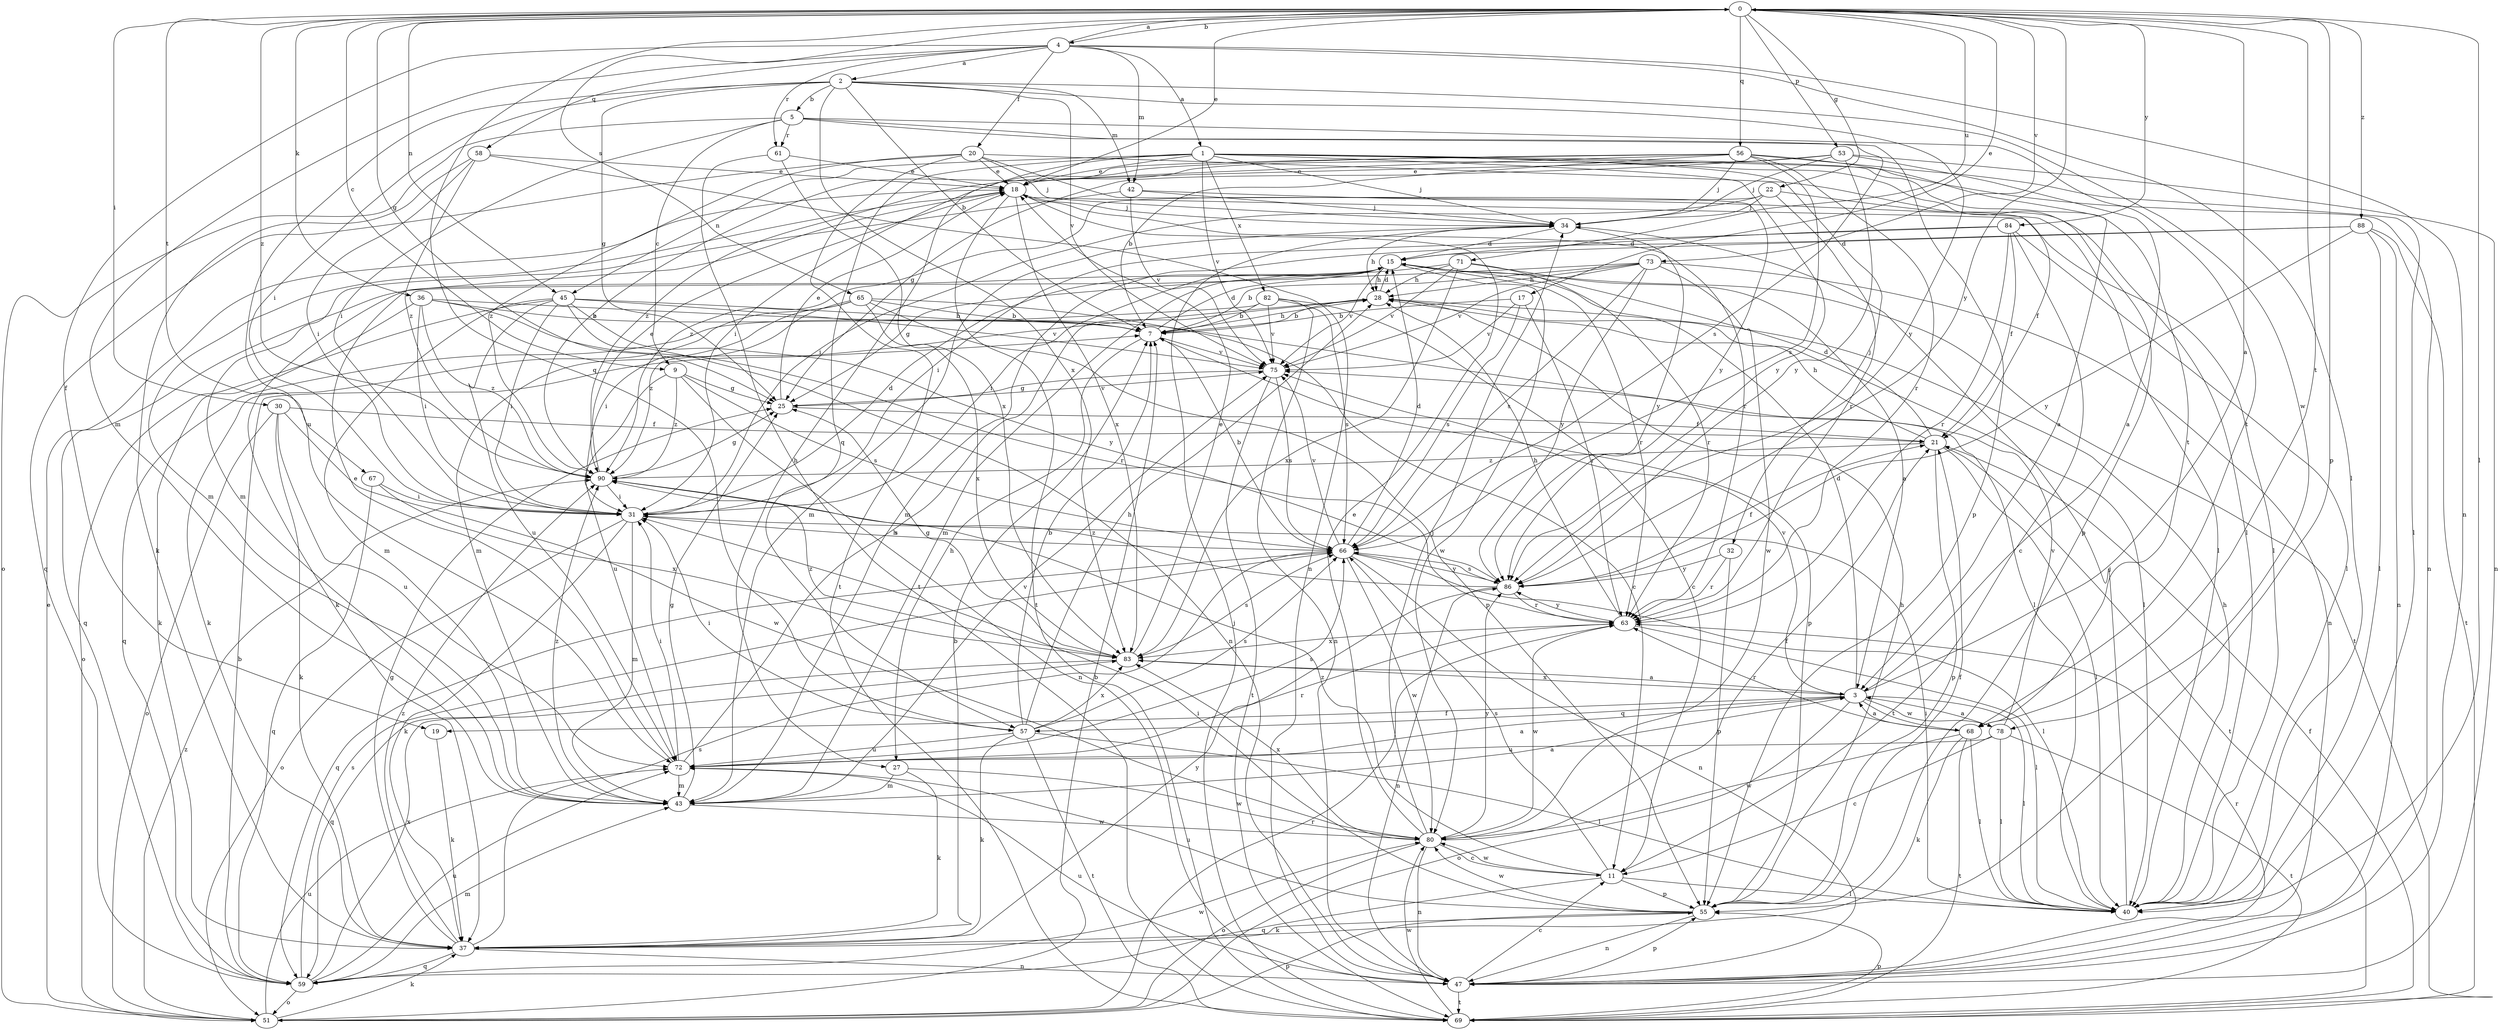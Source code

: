 strict digraph  {
0;
1;
2;
3;
4;
5;
7;
9;
11;
15;
17;
18;
19;
20;
21;
22;
25;
27;
28;
30;
31;
32;
34;
36;
37;
40;
42;
43;
45;
47;
51;
53;
55;
56;
57;
58;
59;
61;
63;
65;
66;
67;
68;
69;
71;
72;
73;
75;
78;
80;
82;
83;
84;
86;
88;
90;
0 -> 4  [label=b];
0 -> 9  [label=c];
0 -> 17  [label=e];
0 -> 18  [label=e];
0 -> 22  [label=g];
0 -> 25  [label=g];
0 -> 30  [label=i];
0 -> 36  [label=k];
0 -> 40  [label=l];
0 -> 45  [label=n];
0 -> 53  [label=p];
0 -> 55  [label=p];
0 -> 56  [label=q];
0 -> 57  [label=q];
0 -> 65  [label=s];
0 -> 67  [label=t];
0 -> 68  [label=t];
0 -> 71  [label=u];
0 -> 73  [label=v];
0 -> 84  [label=y];
0 -> 86  [label=y];
0 -> 88  [label=z];
0 -> 90  [label=z];
1 -> 18  [label=e];
1 -> 27  [label=h];
1 -> 32  [label=j];
1 -> 34  [label=j];
1 -> 45  [label=n];
1 -> 47  [label=n];
1 -> 55  [label=p];
1 -> 57  [label=q];
1 -> 68  [label=t];
1 -> 75  [label=v];
1 -> 82  [label=x];
1 -> 86  [label=y];
2 -> 5  [label=b];
2 -> 7  [label=b];
2 -> 25  [label=g];
2 -> 31  [label=i];
2 -> 42  [label=m];
2 -> 72  [label=u];
2 -> 75  [label=v];
2 -> 78  [label=w];
2 -> 83  [label=x];
2 -> 86  [label=y];
3 -> 0  [label=a];
3 -> 15  [label=d];
3 -> 19  [label=f];
3 -> 40  [label=l];
3 -> 51  [label=o];
3 -> 57  [label=q];
3 -> 68  [label=t];
3 -> 75  [label=v];
3 -> 78  [label=w];
3 -> 83  [label=x];
4 -> 0  [label=a];
4 -> 1  [label=a];
4 -> 2  [label=a];
4 -> 19  [label=f];
4 -> 20  [label=f];
4 -> 40  [label=l];
4 -> 42  [label=m];
4 -> 43  [label=m];
4 -> 47  [label=n];
4 -> 58  [label=q];
4 -> 61  [label=r];
5 -> 9  [label=c];
5 -> 31  [label=i];
5 -> 51  [label=o];
5 -> 55  [label=p];
5 -> 61  [label=r];
5 -> 66  [label=s];
5 -> 68  [label=t];
7 -> 15  [label=d];
7 -> 27  [label=h];
7 -> 28  [label=h];
7 -> 55  [label=p];
7 -> 75  [label=v];
9 -> 25  [label=g];
9 -> 47  [label=n];
9 -> 66  [label=s];
9 -> 72  [label=u];
9 -> 90  [label=z];
11 -> 40  [label=l];
11 -> 55  [label=p];
11 -> 59  [label=q];
11 -> 66  [label=s];
11 -> 80  [label=w];
11 -> 90  [label=z];
15 -> 28  [label=h];
15 -> 31  [label=i];
15 -> 37  [label=k];
15 -> 43  [label=m];
15 -> 63  [label=r];
15 -> 69  [label=t];
15 -> 75  [label=v];
15 -> 80  [label=w];
17 -> 7  [label=b];
17 -> 63  [label=r];
17 -> 66  [label=s];
17 -> 75  [label=v];
18 -> 34  [label=j];
18 -> 40  [label=l];
18 -> 43  [label=m];
18 -> 63  [label=r];
18 -> 69  [label=t];
18 -> 83  [label=x];
19 -> 37  [label=k];
20 -> 18  [label=e];
20 -> 34  [label=j];
20 -> 40  [label=l];
20 -> 59  [label=q];
20 -> 69  [label=t];
20 -> 86  [label=y];
20 -> 90  [label=z];
21 -> 15  [label=d];
21 -> 28  [label=h];
21 -> 40  [label=l];
21 -> 55  [label=p];
21 -> 69  [label=t];
21 -> 90  [label=z];
22 -> 21  [label=f];
22 -> 31  [label=i];
22 -> 34  [label=j];
22 -> 63  [label=r];
22 -> 90  [label=z];
25 -> 18  [label=e];
25 -> 21  [label=f];
25 -> 75  [label=v];
27 -> 37  [label=k];
27 -> 43  [label=m];
27 -> 80  [label=w];
28 -> 7  [label=b];
28 -> 15  [label=d];
28 -> 40  [label=l];
28 -> 90  [label=z];
30 -> 21  [label=f];
30 -> 37  [label=k];
30 -> 51  [label=o];
30 -> 72  [label=u];
30 -> 80  [label=w];
31 -> 15  [label=d];
31 -> 37  [label=k];
31 -> 43  [label=m];
31 -> 51  [label=o];
31 -> 66  [label=s];
32 -> 55  [label=p];
32 -> 63  [label=r];
32 -> 86  [label=y];
34 -> 15  [label=d];
34 -> 28  [label=h];
34 -> 43  [label=m];
34 -> 86  [label=y];
36 -> 7  [label=b];
36 -> 31  [label=i];
36 -> 37  [label=k];
36 -> 40  [label=l];
36 -> 63  [label=r];
36 -> 90  [label=z];
37 -> 7  [label=b];
37 -> 25  [label=g];
37 -> 47  [label=n];
37 -> 59  [label=q];
37 -> 66  [label=s];
37 -> 86  [label=y];
37 -> 90  [label=z];
40 -> 28  [label=h];
40 -> 31  [label=i];
40 -> 34  [label=j];
42 -> 34  [label=j];
42 -> 40  [label=l];
42 -> 43  [label=m];
42 -> 75  [label=v];
43 -> 3  [label=a];
43 -> 25  [label=g];
43 -> 75  [label=v];
43 -> 80  [label=w];
43 -> 90  [label=z];
45 -> 7  [label=b];
45 -> 31  [label=i];
45 -> 43  [label=m];
45 -> 47  [label=n];
45 -> 51  [label=o];
45 -> 72  [label=u];
45 -> 75  [label=v];
45 -> 86  [label=y];
47 -> 11  [label=c];
47 -> 55  [label=p];
47 -> 63  [label=r];
47 -> 69  [label=t];
47 -> 72  [label=u];
51 -> 7  [label=b];
51 -> 18  [label=e];
51 -> 37  [label=k];
51 -> 55  [label=p];
51 -> 63  [label=r];
51 -> 72  [label=u];
51 -> 90  [label=z];
53 -> 3  [label=a];
53 -> 18  [label=e];
53 -> 25  [label=g];
53 -> 34  [label=j];
53 -> 47  [label=n];
53 -> 86  [label=y];
53 -> 90  [label=z];
55 -> 21  [label=f];
55 -> 28  [label=h];
55 -> 31  [label=i];
55 -> 37  [label=k];
55 -> 47  [label=n];
55 -> 72  [label=u];
55 -> 80  [label=w];
56 -> 3  [label=a];
56 -> 7  [label=b];
56 -> 18  [label=e];
56 -> 31  [label=i];
56 -> 34  [label=j];
56 -> 40  [label=l];
56 -> 63  [label=r];
56 -> 66  [label=s];
56 -> 90  [label=z];
57 -> 7  [label=b];
57 -> 28  [label=h];
57 -> 31  [label=i];
57 -> 37  [label=k];
57 -> 40  [label=l];
57 -> 66  [label=s];
57 -> 69  [label=t];
57 -> 72  [label=u];
57 -> 83  [label=x];
58 -> 18  [label=e];
58 -> 31  [label=i];
58 -> 37  [label=k];
58 -> 47  [label=n];
58 -> 90  [label=z];
59 -> 7  [label=b];
59 -> 43  [label=m];
59 -> 51  [label=o];
59 -> 66  [label=s];
59 -> 72  [label=u];
59 -> 80  [label=w];
59 -> 83  [label=x];
61 -> 18  [label=e];
61 -> 69  [label=t];
61 -> 83  [label=x];
63 -> 28  [label=h];
63 -> 40  [label=l];
63 -> 80  [label=w];
63 -> 83  [label=x];
63 -> 86  [label=y];
65 -> 7  [label=b];
65 -> 11  [label=c];
65 -> 31  [label=i];
65 -> 37  [label=k];
65 -> 43  [label=m];
65 -> 55  [label=p];
65 -> 83  [label=x];
66 -> 7  [label=b];
66 -> 15  [label=d];
66 -> 40  [label=l];
66 -> 47  [label=n];
66 -> 59  [label=q];
66 -> 75  [label=v];
66 -> 80  [label=w];
66 -> 86  [label=y];
67 -> 31  [label=i];
67 -> 59  [label=q];
67 -> 83  [label=x];
68 -> 3  [label=a];
68 -> 37  [label=k];
68 -> 40  [label=l];
68 -> 63  [label=r];
68 -> 69  [label=t];
68 -> 80  [label=w];
69 -> 21  [label=f];
69 -> 34  [label=j];
69 -> 55  [label=p];
69 -> 80  [label=w];
71 -> 3  [label=a];
71 -> 25  [label=g];
71 -> 28  [label=h];
71 -> 63  [label=r];
71 -> 75  [label=v];
71 -> 83  [label=x];
72 -> 3  [label=a];
72 -> 18  [label=e];
72 -> 28  [label=h];
72 -> 31  [label=i];
72 -> 43  [label=m];
72 -> 63  [label=r];
72 -> 66  [label=s];
73 -> 7  [label=b];
73 -> 28  [label=h];
73 -> 47  [label=n];
73 -> 59  [label=q];
73 -> 66  [label=s];
73 -> 75  [label=v];
73 -> 80  [label=w];
73 -> 86  [label=y];
75 -> 25  [label=g];
75 -> 66  [label=s];
75 -> 69  [label=t];
78 -> 3  [label=a];
78 -> 11  [label=c];
78 -> 40  [label=l];
78 -> 69  [label=t];
78 -> 72  [label=u];
78 -> 75  [label=v];
80 -> 11  [label=c];
80 -> 18  [label=e];
80 -> 21  [label=f];
80 -> 34  [label=j];
80 -> 47  [label=n];
80 -> 51  [label=o];
80 -> 83  [label=x];
80 -> 86  [label=y];
82 -> 7  [label=b];
82 -> 11  [label=c];
82 -> 47  [label=n];
82 -> 59  [label=q];
82 -> 66  [label=s];
82 -> 75  [label=v];
83 -> 3  [label=a];
83 -> 18  [label=e];
83 -> 25  [label=g];
83 -> 59  [label=q];
83 -> 66  [label=s];
83 -> 90  [label=z];
84 -> 11  [label=c];
84 -> 15  [label=d];
84 -> 21  [label=f];
84 -> 31  [label=i];
84 -> 40  [label=l];
84 -> 63  [label=r];
86 -> 21  [label=f];
86 -> 47  [label=n];
86 -> 63  [label=r];
86 -> 66  [label=s];
86 -> 90  [label=z];
88 -> 15  [label=d];
88 -> 40  [label=l];
88 -> 43  [label=m];
88 -> 47  [label=n];
88 -> 69  [label=t];
88 -> 86  [label=y];
90 -> 18  [label=e];
90 -> 25  [label=g];
90 -> 31  [label=i];
}
